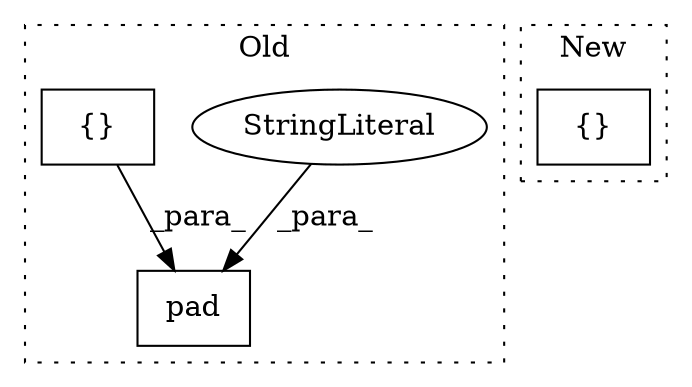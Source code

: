 digraph G {
subgraph cluster0 {
1 [label="pad" a="32" s="14387,14484" l="4,1" shape="box"];
3 [label="StringLiteral" a="45" s="14474" l="10" shape="ellipse"];
4 [label="{}" a="4" s="14402,14471" l="10,2" shape="box"];
label = "Old";
style="dotted";
}
subgraph cluster1 {
2 [label="{}" a="4" s="15365,15441" l="1,1" shape="box"];
label = "New";
style="dotted";
}
3 -> 1 [label="_para_"];
4 -> 1 [label="_para_"];
}